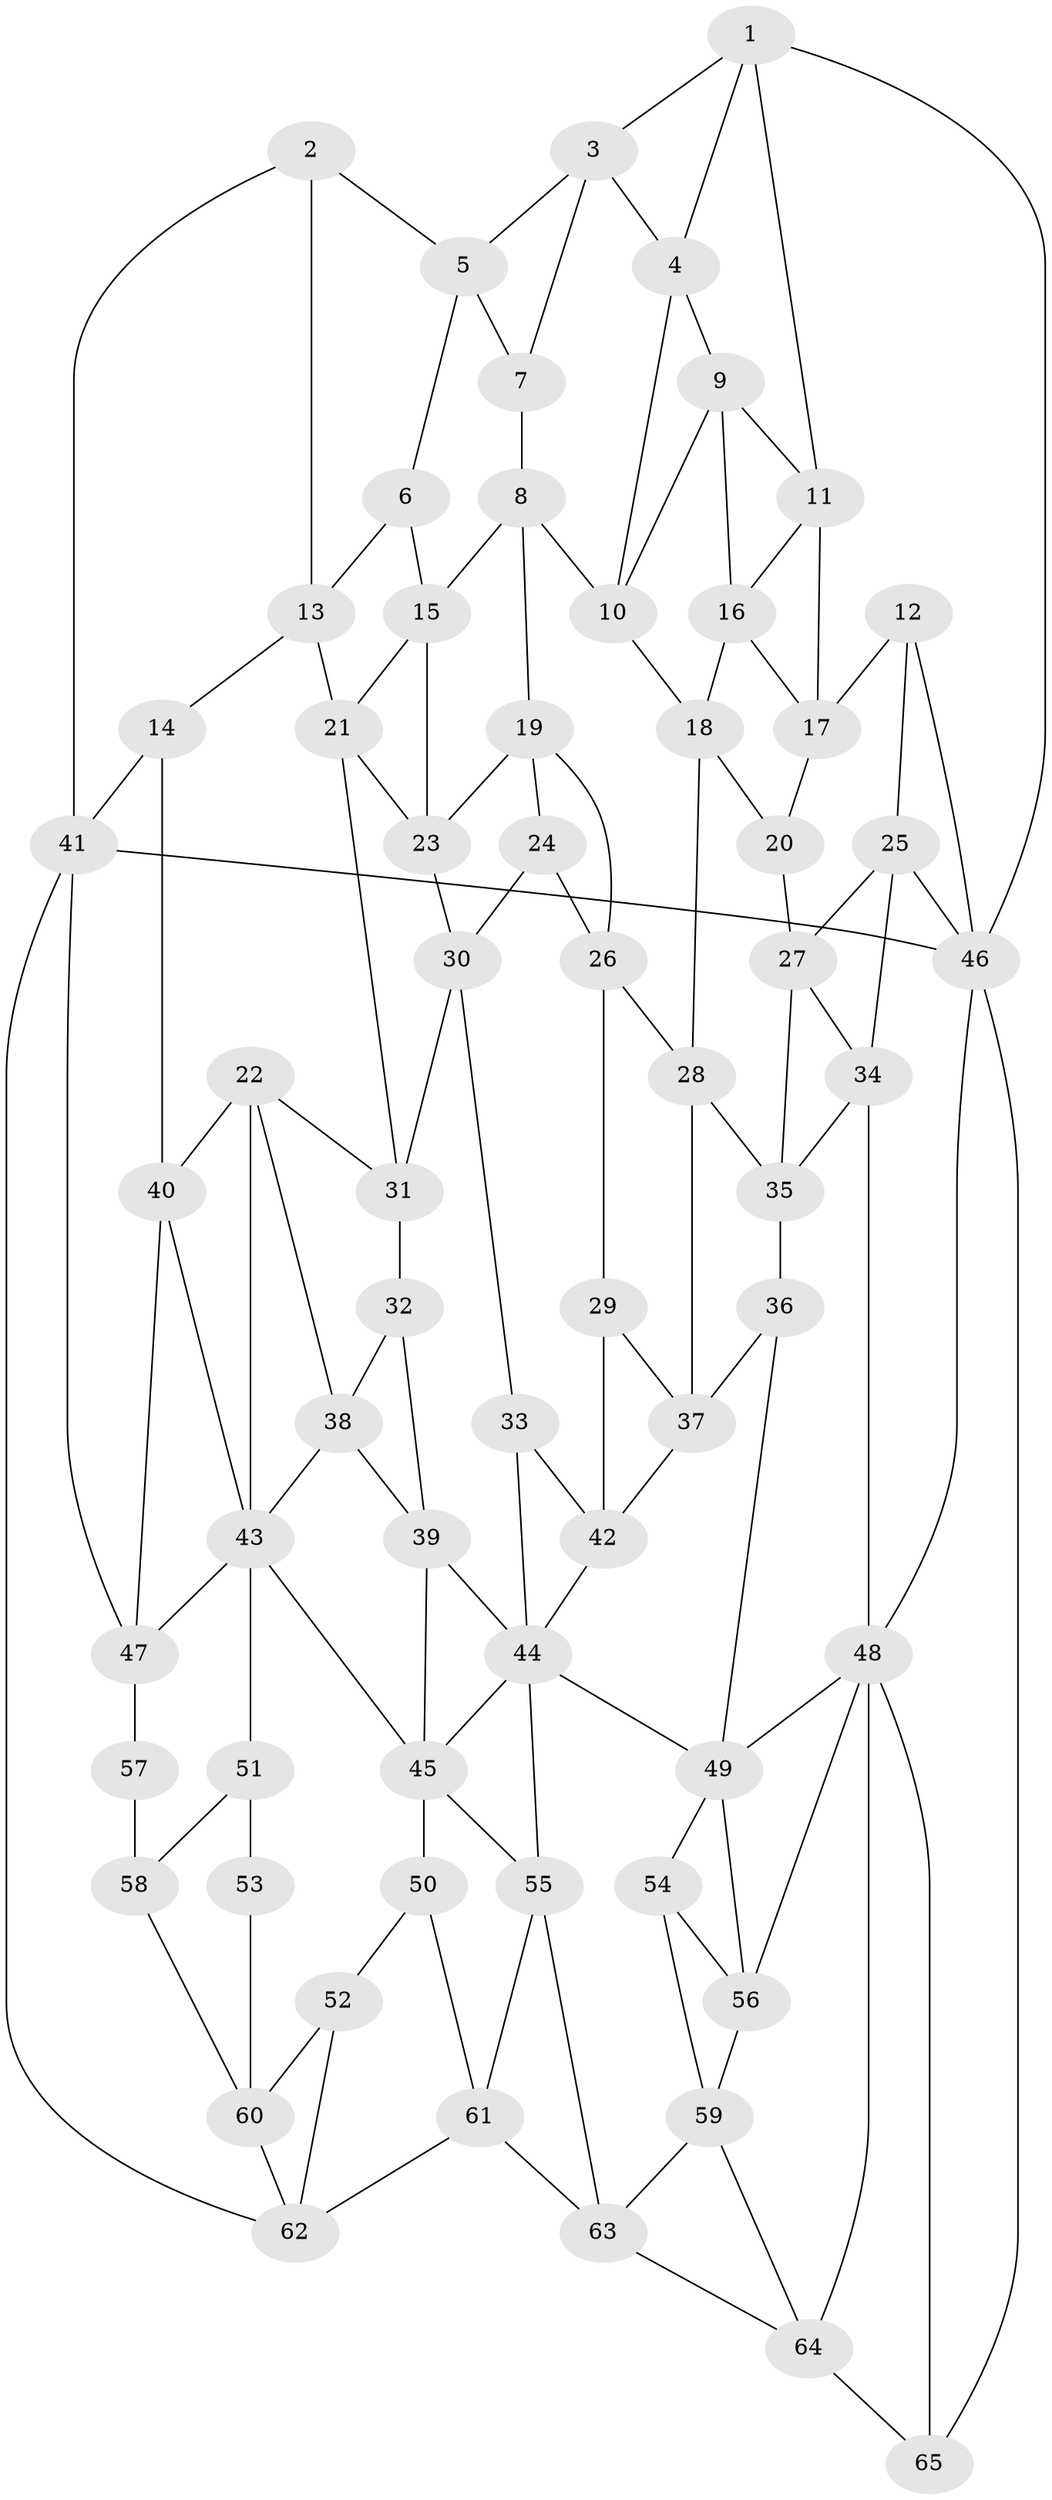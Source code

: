// original degree distribution, {3: 0.015384615384615385, 4: 0.2, 5: 0.6, 6: 0.18461538461538463}
// Generated by graph-tools (version 1.1) at 2025/27/03/09/25 03:27:10]
// undirected, 65 vertices, 125 edges
graph export_dot {
graph [start="1"]
  node [color=gray90,style=filled];
  1;
  2;
  3;
  4;
  5;
  6;
  7;
  8;
  9;
  10;
  11;
  12;
  13;
  14;
  15;
  16;
  17;
  18;
  19;
  20;
  21;
  22;
  23;
  24;
  25;
  26;
  27;
  28;
  29;
  30;
  31;
  32;
  33;
  34;
  35;
  36;
  37;
  38;
  39;
  40;
  41;
  42;
  43;
  44;
  45;
  46;
  47;
  48;
  49;
  50;
  51;
  52;
  53;
  54;
  55;
  56;
  57;
  58;
  59;
  60;
  61;
  62;
  63;
  64;
  65;
  1 -- 3 [weight=1.0];
  1 -- 4 [weight=1.0];
  1 -- 11 [weight=1.0];
  1 -- 46 [weight=1.0];
  2 -- 5 [weight=1.0];
  2 -- 13 [weight=1.0];
  2 -- 41 [weight=1.0];
  3 -- 4 [weight=1.0];
  3 -- 5 [weight=1.0];
  3 -- 7 [weight=1.0];
  4 -- 9 [weight=1.0];
  4 -- 10 [weight=1.0];
  5 -- 6 [weight=1.0];
  5 -- 7 [weight=1.0];
  6 -- 13 [weight=1.0];
  6 -- 15 [weight=1.0];
  7 -- 8 [weight=1.0];
  8 -- 10 [weight=1.0];
  8 -- 15 [weight=1.0];
  8 -- 19 [weight=1.0];
  9 -- 10 [weight=1.0];
  9 -- 11 [weight=1.0];
  9 -- 16 [weight=1.0];
  10 -- 18 [weight=1.0];
  11 -- 16 [weight=1.0];
  11 -- 17 [weight=1.0];
  12 -- 17 [weight=1.0];
  12 -- 25 [weight=1.0];
  12 -- 46 [weight=2.0];
  13 -- 14 [weight=1.0];
  13 -- 21 [weight=1.0];
  14 -- 40 [weight=1.0];
  14 -- 41 [weight=1.0];
  15 -- 21 [weight=1.0];
  15 -- 23 [weight=1.0];
  16 -- 17 [weight=1.0];
  16 -- 18 [weight=1.0];
  17 -- 20 [weight=1.0];
  18 -- 20 [weight=1.0];
  18 -- 28 [weight=1.0];
  19 -- 23 [weight=1.0];
  19 -- 24 [weight=1.0];
  19 -- 26 [weight=1.0];
  20 -- 27 [weight=1.0];
  21 -- 23 [weight=1.0];
  21 -- 31 [weight=1.0];
  22 -- 31 [weight=1.0];
  22 -- 38 [weight=1.0];
  22 -- 40 [weight=1.0];
  22 -- 43 [weight=1.0];
  23 -- 30 [weight=1.0];
  24 -- 26 [weight=1.0];
  24 -- 30 [weight=1.0];
  25 -- 27 [weight=1.0];
  25 -- 34 [weight=1.0];
  25 -- 46 [weight=1.0];
  26 -- 28 [weight=1.0];
  26 -- 29 [weight=1.0];
  27 -- 34 [weight=1.0];
  27 -- 35 [weight=1.0];
  28 -- 35 [weight=1.0];
  28 -- 37 [weight=1.0];
  29 -- 37 [weight=1.0];
  29 -- 42 [weight=1.0];
  30 -- 31 [weight=1.0];
  30 -- 33 [weight=1.0];
  31 -- 32 [weight=1.0];
  32 -- 38 [weight=1.0];
  32 -- 39 [weight=1.0];
  33 -- 42 [weight=1.0];
  33 -- 44 [weight=1.0];
  34 -- 35 [weight=1.0];
  34 -- 48 [weight=1.0];
  35 -- 36 [weight=1.0];
  36 -- 37 [weight=1.0];
  36 -- 49 [weight=1.0];
  37 -- 42 [weight=1.0];
  38 -- 39 [weight=1.0];
  38 -- 43 [weight=1.0];
  39 -- 44 [weight=1.0];
  39 -- 45 [weight=1.0];
  40 -- 43 [weight=1.0];
  40 -- 47 [weight=1.0];
  41 -- 46 [weight=2.0];
  41 -- 47 [weight=1.0];
  41 -- 62 [weight=1.0];
  42 -- 44 [weight=1.0];
  43 -- 45 [weight=1.0];
  43 -- 47 [weight=1.0];
  43 -- 51 [weight=1.0];
  44 -- 45 [weight=1.0];
  44 -- 49 [weight=1.0];
  44 -- 55 [weight=1.0];
  45 -- 50 [weight=2.0];
  45 -- 55 [weight=1.0];
  46 -- 48 [weight=1.0];
  46 -- 65 [weight=1.0];
  47 -- 57 [weight=2.0];
  48 -- 49 [weight=1.0];
  48 -- 56 [weight=1.0];
  48 -- 64 [weight=1.0];
  48 -- 65 [weight=1.0];
  49 -- 54 [weight=1.0];
  49 -- 56 [weight=1.0];
  50 -- 52 [weight=1.0];
  50 -- 61 [weight=1.0];
  51 -- 53 [weight=2.0];
  51 -- 58 [weight=1.0];
  52 -- 60 [weight=1.0];
  52 -- 62 [weight=1.0];
  53 -- 60 [weight=1.0];
  54 -- 56 [weight=1.0];
  54 -- 59 [weight=1.0];
  55 -- 61 [weight=1.0];
  55 -- 63 [weight=1.0];
  56 -- 59 [weight=1.0];
  57 -- 58 [weight=2.0];
  58 -- 60 [weight=1.0];
  59 -- 63 [weight=1.0];
  59 -- 64 [weight=1.0];
  60 -- 62 [weight=1.0];
  61 -- 62 [weight=1.0];
  61 -- 63 [weight=1.0];
  63 -- 64 [weight=1.0];
  64 -- 65 [weight=1.0];
}
